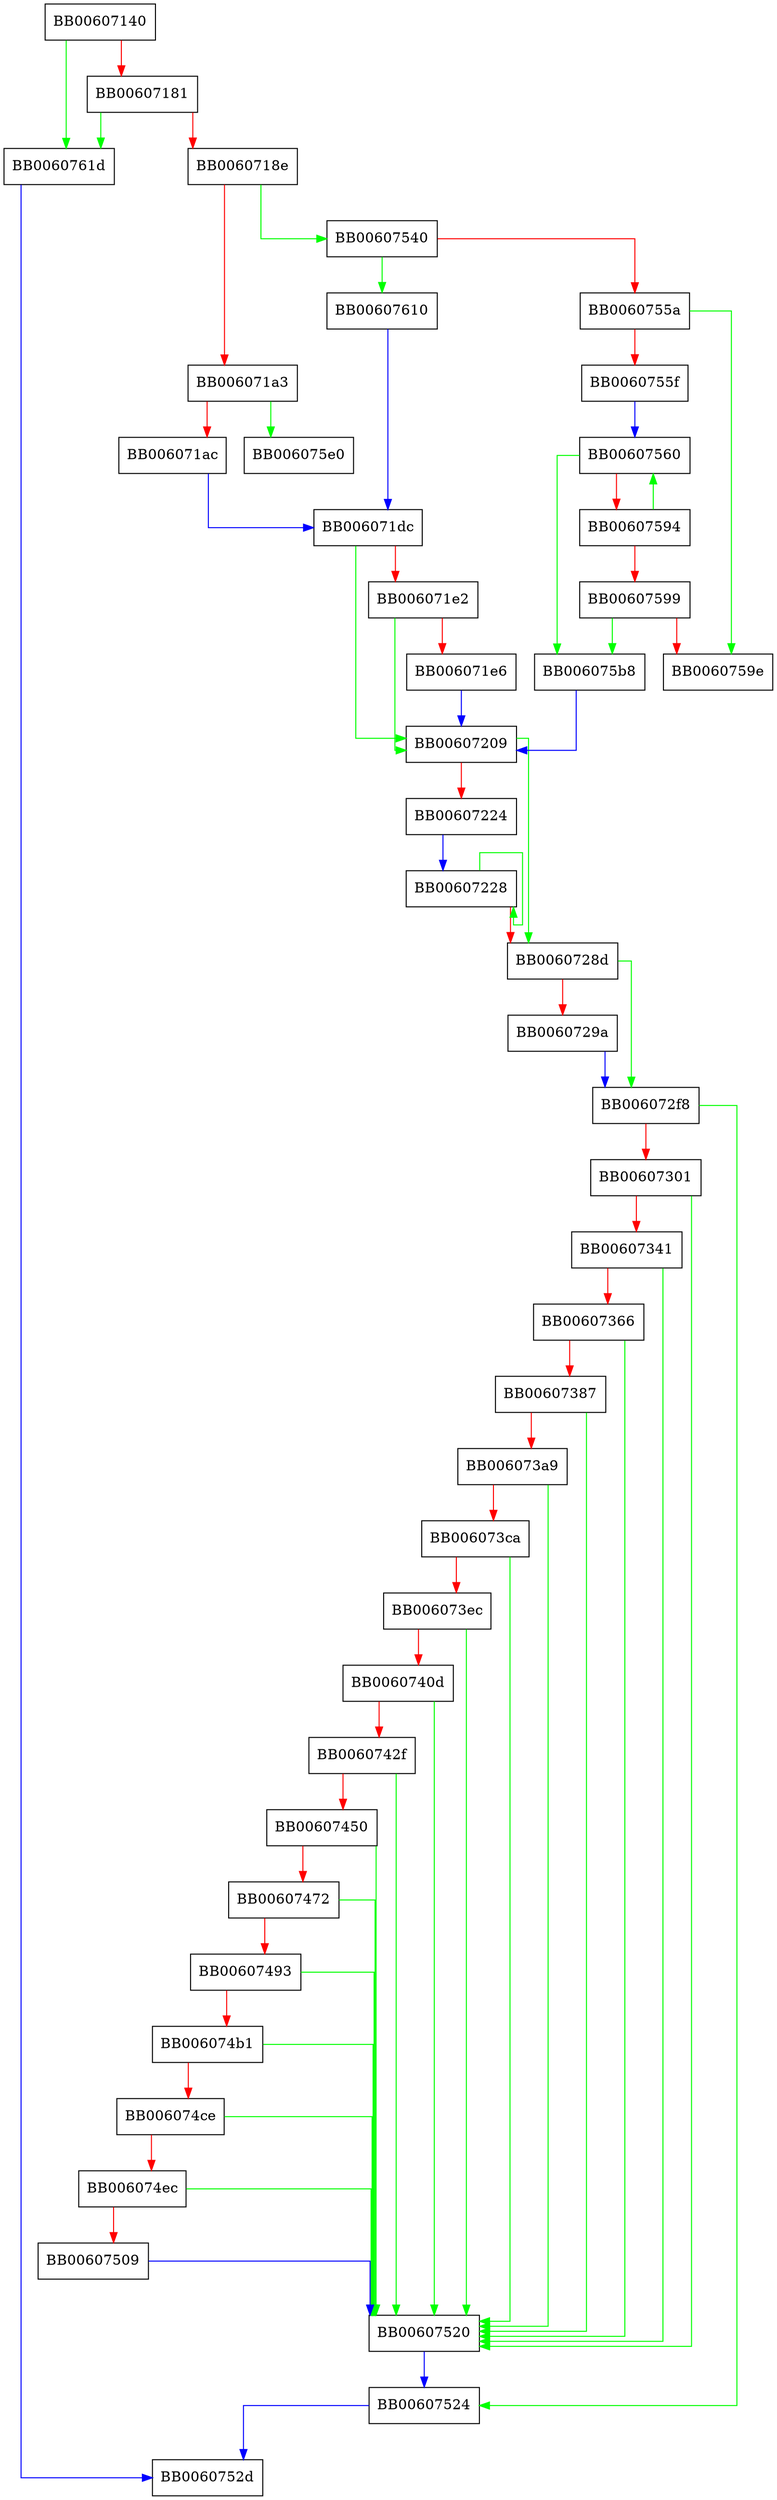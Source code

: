 digraph CRYPTO_gcm128_encrypt_ctr32 {
  node [shape="box"];
  graph [splines=ortho];
  BB00607140 -> BB0060761d [color="green"];
  BB00607140 -> BB00607181 [color="red"];
  BB00607181 -> BB0060761d [color="green"];
  BB00607181 -> BB0060718e [color="red"];
  BB0060718e -> BB00607540 [color="green"];
  BB0060718e -> BB006071a3 [color="red"];
  BB006071a3 -> BB006075e0 [color="green"];
  BB006071a3 -> BB006071ac [color="red"];
  BB006071ac -> BB006071dc [color="blue"];
  BB006071dc -> BB00607209 [color="green"];
  BB006071dc -> BB006071e2 [color="red"];
  BB006071e2 -> BB00607209 [color="green"];
  BB006071e2 -> BB006071e6 [color="red"];
  BB006071e6 -> BB00607209 [color="blue"];
  BB00607209 -> BB0060728d [color="green"];
  BB00607209 -> BB00607224 [color="red"];
  BB00607224 -> BB00607228 [color="blue"];
  BB00607228 -> BB00607228 [color="green"];
  BB00607228 -> BB0060728d [color="red"];
  BB0060728d -> BB006072f8 [color="green"];
  BB0060728d -> BB0060729a [color="red"];
  BB0060729a -> BB006072f8 [color="blue"];
  BB006072f8 -> BB00607524 [color="green"];
  BB006072f8 -> BB00607301 [color="red"];
  BB00607301 -> BB00607520 [color="green"];
  BB00607301 -> BB00607341 [color="red"];
  BB00607341 -> BB00607520 [color="green"];
  BB00607341 -> BB00607366 [color="red"];
  BB00607366 -> BB00607520 [color="green"];
  BB00607366 -> BB00607387 [color="red"];
  BB00607387 -> BB00607520 [color="green"];
  BB00607387 -> BB006073a9 [color="red"];
  BB006073a9 -> BB00607520 [color="green"];
  BB006073a9 -> BB006073ca [color="red"];
  BB006073ca -> BB00607520 [color="green"];
  BB006073ca -> BB006073ec [color="red"];
  BB006073ec -> BB00607520 [color="green"];
  BB006073ec -> BB0060740d [color="red"];
  BB0060740d -> BB00607520 [color="green"];
  BB0060740d -> BB0060742f [color="red"];
  BB0060742f -> BB00607520 [color="green"];
  BB0060742f -> BB00607450 [color="red"];
  BB00607450 -> BB00607520 [color="green"];
  BB00607450 -> BB00607472 [color="red"];
  BB00607472 -> BB00607520 [color="green"];
  BB00607472 -> BB00607493 [color="red"];
  BB00607493 -> BB00607520 [color="green"];
  BB00607493 -> BB006074b1 [color="red"];
  BB006074b1 -> BB00607520 [color="green"];
  BB006074b1 -> BB006074ce [color="red"];
  BB006074ce -> BB00607520 [color="green"];
  BB006074ce -> BB006074ec [color="red"];
  BB006074ec -> BB00607520 [color="green"];
  BB006074ec -> BB00607509 [color="red"];
  BB00607509 -> BB00607520 [color="blue"];
  BB00607520 -> BB00607524 [color="blue"];
  BB00607524 -> BB0060752d [color="blue"];
  BB00607540 -> BB00607610 [color="green"];
  BB00607540 -> BB0060755a [color="red"];
  BB0060755a -> BB0060759e [color="green"];
  BB0060755a -> BB0060755f [color="red"];
  BB0060755f -> BB00607560 [color="blue"];
  BB00607560 -> BB006075b8 [color="green"];
  BB00607560 -> BB00607594 [color="red"];
  BB00607594 -> BB00607560 [color="green"];
  BB00607594 -> BB00607599 [color="red"];
  BB00607599 -> BB006075b8 [color="green"];
  BB00607599 -> BB0060759e [color="red"];
  BB006075b8 -> BB00607209 [color="blue"];
  BB00607610 -> BB006071dc [color="blue"];
  BB0060761d -> BB0060752d [color="blue"];
}